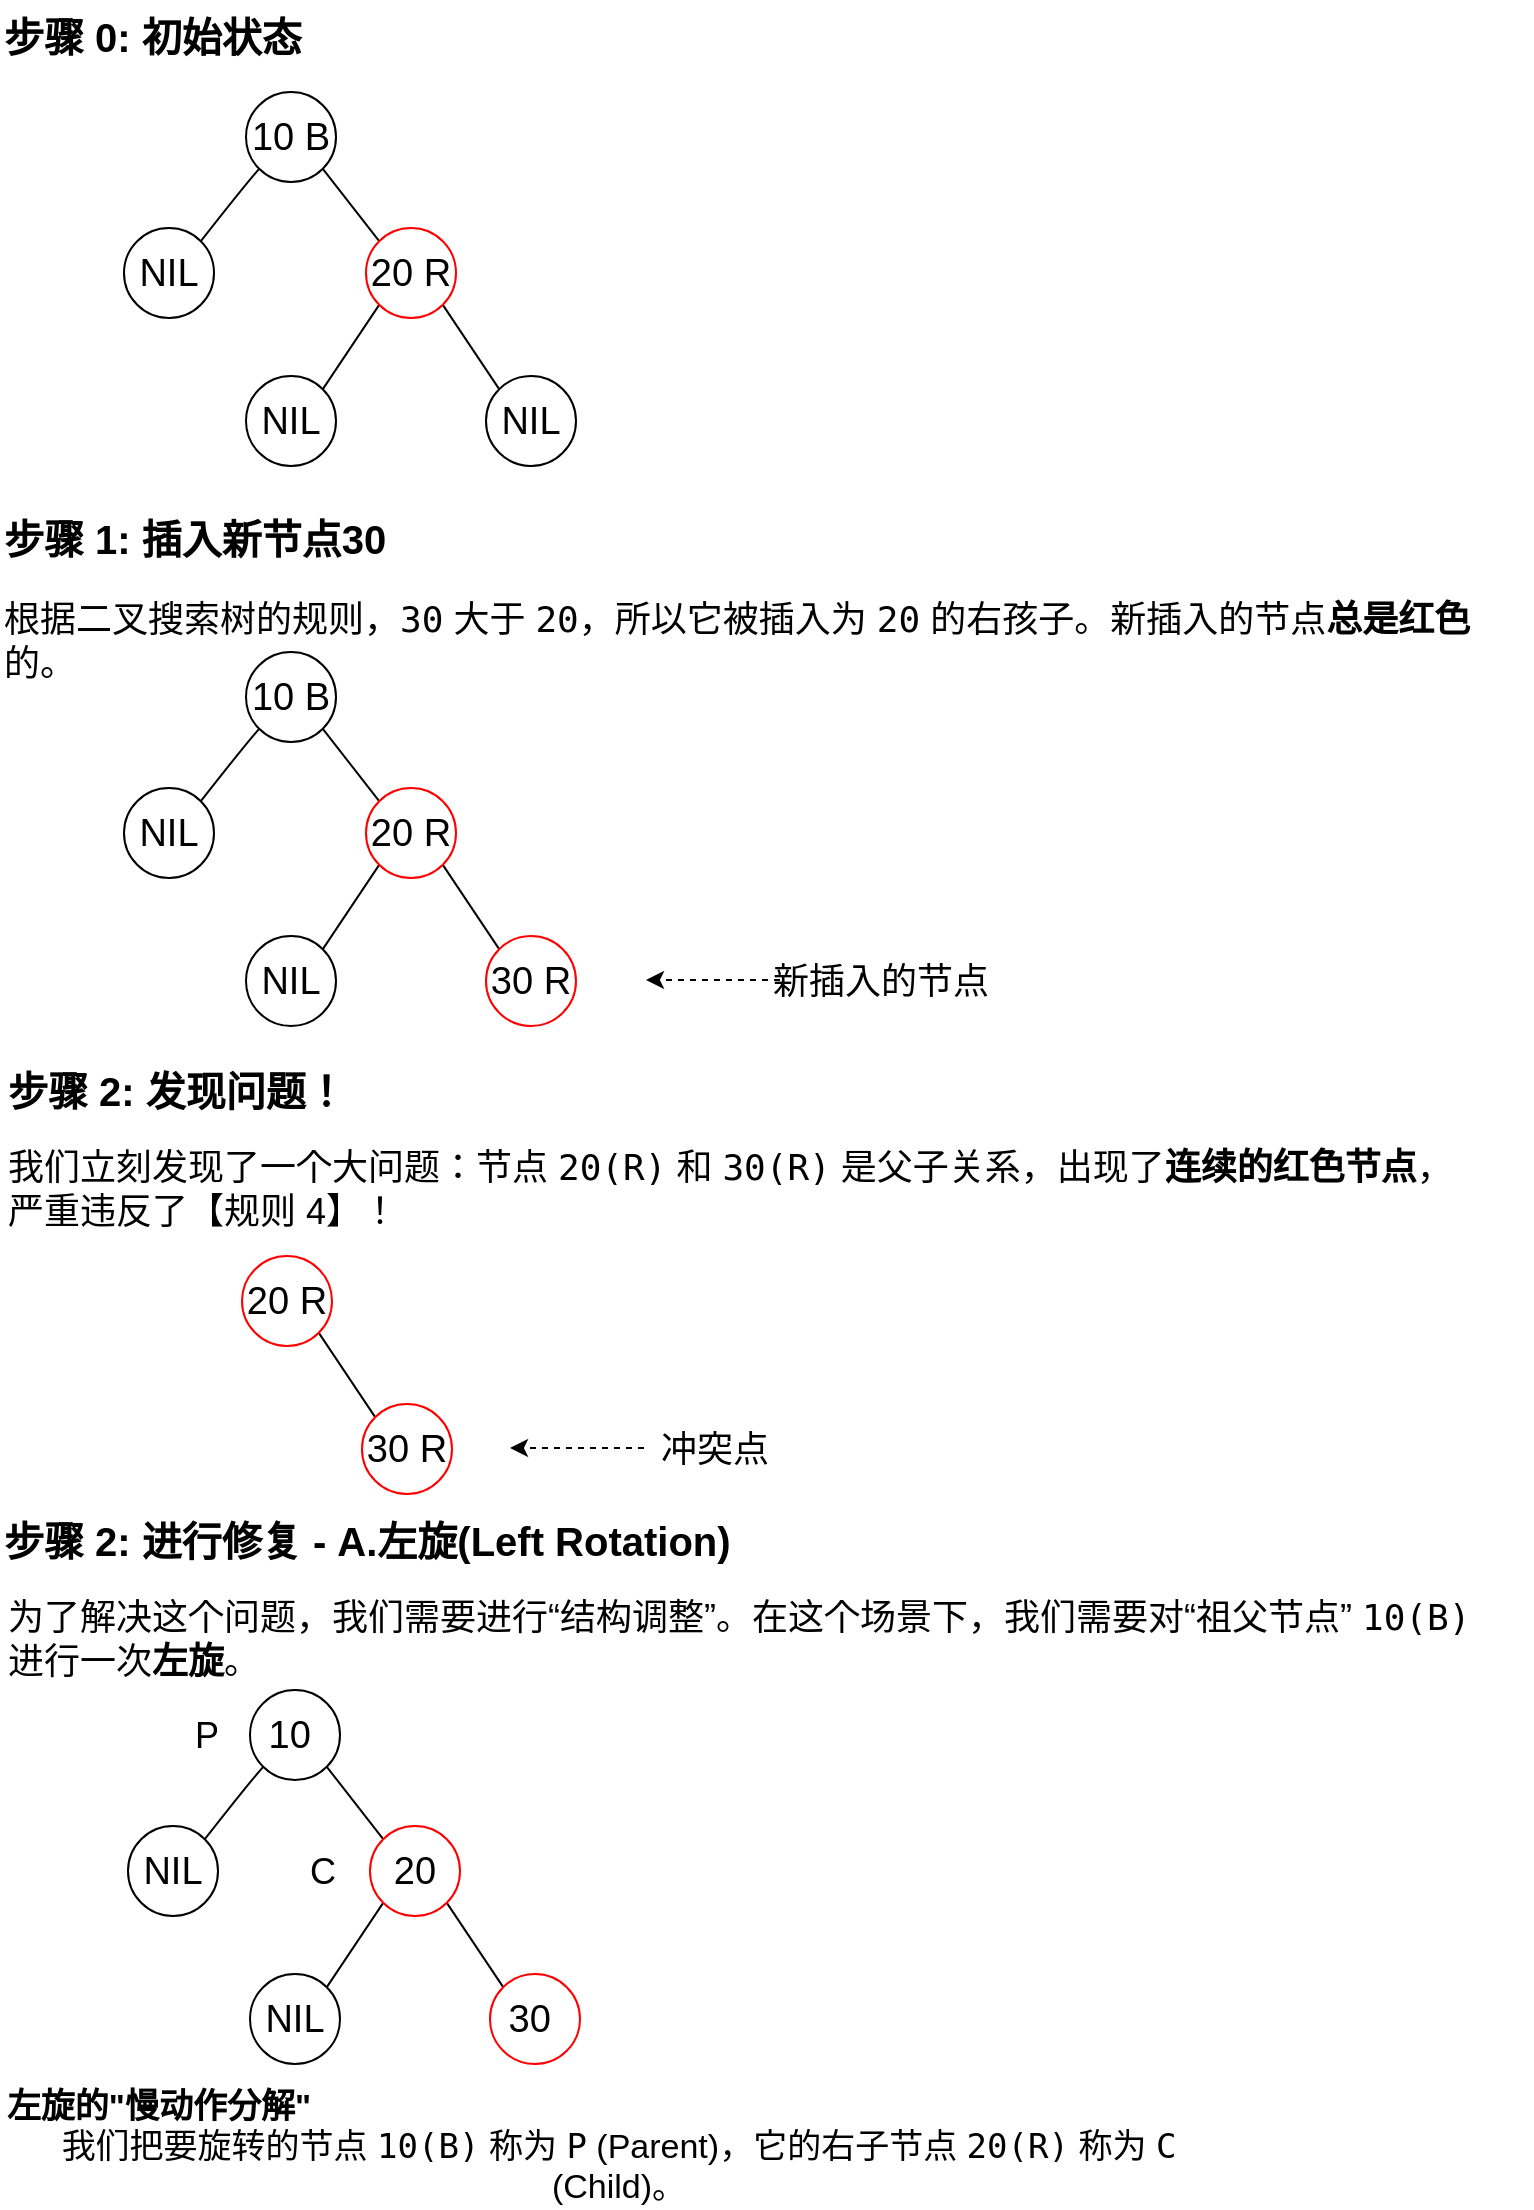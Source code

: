 <mxfile version="28.2.0">
  <diagram name="Page-1" id="nHJEmuUAwTtRUE0Qn9wt">
    <mxGraphModel dx="2058" dy="1146" grid="0" gridSize="10" guides="1" tooltips="1" connect="1" arrows="1" fold="1" page="1" pageScale="1" pageWidth="1920" pageHeight="1200" math="0" shadow="0">
      <root>
        <mxCell id="0" />
        <mxCell id="1" parent="0" />
        <mxCell id="6BaBqDEFsrnQINso-Ywb-1" style="rounded=0;orthogonalLoop=1;jettySize=auto;html=1;exitX=0;exitY=1;exitDx=0;exitDy=0;entryX=1;entryY=0;entryDx=0;entryDy=0;curved=1;strokeColor=default;fillColor=default;endArrow=none;endFill=0;" parent="1" source="6BaBqDEFsrnQINso-Ywb-3" target="6BaBqDEFsrnQINso-Ywb-4" edge="1">
          <mxGeometry relative="1" as="geometry">
            <Array as="points">
              <mxPoint x="196" y="144" />
            </Array>
          </mxGeometry>
        </mxCell>
        <mxCell id="6BaBqDEFsrnQINso-Ywb-2" style="rounded=0;orthogonalLoop=1;jettySize=auto;html=1;exitX=1;exitY=1;exitDx=0;exitDy=0;entryX=0;entryY=0;entryDx=0;entryDy=0;endArrow=none;endFill=0;" parent="1" source="6BaBqDEFsrnQINso-Ywb-3" target="6BaBqDEFsrnQINso-Ywb-5" edge="1">
          <mxGeometry relative="1" as="geometry" />
        </mxCell>
        <mxCell id="6BaBqDEFsrnQINso-Ywb-3" value="10 B" style="ellipse;whiteSpace=wrap;html=1;aspect=fixed;fontSize=19;" parent="1" vertex="1">
          <mxGeometry x="197" y="97" width="45" height="45" as="geometry" />
        </mxCell>
        <mxCell id="6BaBqDEFsrnQINso-Ywb-4" value="NIL" style="ellipse;whiteSpace=wrap;html=1;aspect=fixed;fontSize=19;strokeColor=light-dark(#000000,#EDEDED);" parent="1" vertex="1">
          <mxGeometry x="136" y="165" width="45" height="45" as="geometry" />
        </mxCell>
        <mxCell id="6BaBqDEFsrnQINso-Ywb-9" style="rounded=0;orthogonalLoop=1;jettySize=auto;html=1;exitX=0;exitY=1;exitDx=0;exitDy=0;entryX=1;entryY=0;entryDx=0;entryDy=0;endArrow=none;endFill=0;" parent="1" source="6BaBqDEFsrnQINso-Ywb-5" target="6BaBqDEFsrnQINso-Ywb-8" edge="1">
          <mxGeometry relative="1" as="geometry" />
        </mxCell>
        <mxCell id="6BaBqDEFsrnQINso-Ywb-10" style="rounded=0;orthogonalLoop=1;jettySize=auto;html=1;exitX=1;exitY=1;exitDx=0;exitDy=0;entryX=0;entryY=0;entryDx=0;entryDy=0;endArrow=none;endFill=0;" parent="1" source="6BaBqDEFsrnQINso-Ywb-5" target="6BaBqDEFsrnQINso-Ywb-7" edge="1">
          <mxGeometry relative="1" as="geometry" />
        </mxCell>
        <mxCell id="6BaBqDEFsrnQINso-Ywb-5" value="20 R" style="ellipse;whiteSpace=wrap;html=1;aspect=fixed;fontSize=19;strokeColor=light-dark(#ff0000, #ededed);" parent="1" vertex="1">
          <mxGeometry x="257" y="165" width="45" height="45" as="geometry" />
        </mxCell>
        <mxCell id="6BaBqDEFsrnQINso-Ywb-6" value="步骤 0: 初始状态" style="text;whiteSpace=wrap;html=1;fontSize=20;fontStyle=1" parent="1" vertex="1">
          <mxGeometry x="74" y="51" width="244" height="36" as="geometry" />
        </mxCell>
        <mxCell id="6BaBqDEFsrnQINso-Ywb-7" value="NIL" style="ellipse;whiteSpace=wrap;html=1;aspect=fixed;fontSize=19;strokeColor=light-dark(#000000,#EDEDED);" parent="1" vertex="1">
          <mxGeometry x="317" y="239" width="45" height="45" as="geometry" />
        </mxCell>
        <mxCell id="6BaBqDEFsrnQINso-Ywb-8" value="NIL" style="ellipse;whiteSpace=wrap;html=1;aspect=fixed;fontSize=19;strokeColor=light-dark(#000000,#EDEDED);" parent="1" vertex="1">
          <mxGeometry x="197" y="239" width="45" height="45" as="geometry" />
        </mxCell>
        <mxCell id="6BaBqDEFsrnQINso-Ywb-11" value="步骤 1: 插入新节点30" style="text;whiteSpace=wrap;html=1;fontSize=20;fontStyle=1" parent="1" vertex="1">
          <mxGeometry x="74" y="302" width="244" height="36" as="geometry" />
        </mxCell>
        <mxCell id="6BaBqDEFsrnQINso-Ywb-13" value="根据二叉搜索树的规则，&lt;code&gt;30&lt;/code&gt; 大于 &lt;code&gt;20&lt;/code&gt;，所以它被插入为 &lt;code&gt;20&lt;/code&gt; 的右孩子。新插入的节点&lt;b&gt;总是红色&lt;/b&gt;的。" style="text;whiteSpace=wrap;html=1;fontSize=18;" parent="1" vertex="1">
          <mxGeometry x="74" y="343" width="766" height="36" as="geometry" />
        </mxCell>
        <mxCell id="6BaBqDEFsrnQINso-Ywb-15" style="rounded=0;orthogonalLoop=1;jettySize=auto;html=1;exitX=0;exitY=1;exitDx=0;exitDy=0;entryX=1;entryY=0;entryDx=0;entryDy=0;curved=1;strokeColor=default;fillColor=default;endArrow=none;endFill=0;" parent="1" source="6BaBqDEFsrnQINso-Ywb-17" target="6BaBqDEFsrnQINso-Ywb-18" edge="1">
          <mxGeometry relative="1" as="geometry">
            <Array as="points">
              <mxPoint x="196" y="424" />
            </Array>
          </mxGeometry>
        </mxCell>
        <mxCell id="6BaBqDEFsrnQINso-Ywb-16" style="rounded=0;orthogonalLoop=1;jettySize=auto;html=1;exitX=1;exitY=1;exitDx=0;exitDy=0;entryX=0;entryY=0;entryDx=0;entryDy=0;endArrow=none;endFill=0;" parent="1" source="6BaBqDEFsrnQINso-Ywb-17" target="6BaBqDEFsrnQINso-Ywb-21" edge="1">
          <mxGeometry relative="1" as="geometry" />
        </mxCell>
        <mxCell id="6BaBqDEFsrnQINso-Ywb-17" value="10 B" style="ellipse;whiteSpace=wrap;html=1;aspect=fixed;fontSize=19;" parent="1" vertex="1">
          <mxGeometry x="197" y="377" width="45" height="45" as="geometry" />
        </mxCell>
        <mxCell id="6BaBqDEFsrnQINso-Ywb-18" value="NIL" style="ellipse;whiteSpace=wrap;html=1;aspect=fixed;fontSize=19;strokeColor=light-dark(#000000,#EDEDED);" parent="1" vertex="1">
          <mxGeometry x="136" y="445" width="45" height="45" as="geometry" />
        </mxCell>
        <mxCell id="6BaBqDEFsrnQINso-Ywb-19" style="rounded=0;orthogonalLoop=1;jettySize=auto;html=1;exitX=0;exitY=1;exitDx=0;exitDy=0;entryX=1;entryY=0;entryDx=0;entryDy=0;endArrow=none;endFill=0;" parent="1" source="6BaBqDEFsrnQINso-Ywb-21" target="6BaBqDEFsrnQINso-Ywb-23" edge="1">
          <mxGeometry relative="1" as="geometry" />
        </mxCell>
        <mxCell id="6BaBqDEFsrnQINso-Ywb-20" style="rounded=0;orthogonalLoop=1;jettySize=auto;html=1;exitX=1;exitY=1;exitDx=0;exitDy=0;entryX=0;entryY=0;entryDx=0;entryDy=0;endArrow=none;endFill=0;" parent="1" source="6BaBqDEFsrnQINso-Ywb-21" target="6BaBqDEFsrnQINso-Ywb-22" edge="1">
          <mxGeometry relative="1" as="geometry" />
        </mxCell>
        <mxCell id="6BaBqDEFsrnQINso-Ywb-21" value="20 R" style="ellipse;whiteSpace=wrap;html=1;aspect=fixed;fontSize=19;strokeColor=light-dark(#ff0000, #ededed);" parent="1" vertex="1">
          <mxGeometry x="257" y="445" width="45" height="45" as="geometry" />
        </mxCell>
        <mxCell id="6BaBqDEFsrnQINso-Ywb-22" value="30 R" style="ellipse;whiteSpace=wrap;html=1;aspect=fixed;fontSize=19;strokeColor=light-dark(#ff0000, #EDEDED);" parent="1" vertex="1">
          <mxGeometry x="317" y="519" width="45" height="45" as="geometry" />
        </mxCell>
        <mxCell id="6BaBqDEFsrnQINso-Ywb-23" value="NIL" style="ellipse;whiteSpace=wrap;html=1;aspect=fixed;fontSize=19;strokeColor=light-dark(#000000,#EDEDED);" parent="1" vertex="1">
          <mxGeometry x="197" y="519" width="45" height="45" as="geometry" />
        </mxCell>
        <mxCell id="6BaBqDEFsrnQINso-Ywb-24" value="新插入的节点" style="text;html=1;align=center;verticalAlign=middle;whiteSpace=wrap;rounded=0;fontSize=18;" parent="1" vertex="1">
          <mxGeometry x="454" y="526.5" width="121" height="30" as="geometry" />
        </mxCell>
        <mxCell id="6BaBqDEFsrnQINso-Ywb-25" value="" style="endArrow=classic;html=1;rounded=0;dashed=1;" parent="1" edge="1">
          <mxGeometry width="50" height="50" relative="1" as="geometry">
            <mxPoint x="464" y="541" as="sourcePoint" />
            <mxPoint x="397" y="541" as="targetPoint" />
          </mxGeometry>
        </mxCell>
        <mxCell id="6BaBqDEFsrnQINso-Ywb-26" value="步骤 2: 发现问题！" style="text;whiteSpace=wrap;html=1;fontSize=20;fontStyle=1" parent="1" vertex="1">
          <mxGeometry x="76" y="578" width="190" height="36" as="geometry" />
        </mxCell>
        <mxCell id="6BaBqDEFsrnQINso-Ywb-27" value="我们立刻发现了一个大问题：节点 &lt;code&gt;20(R)&lt;/code&gt; 和 &lt;code&gt;30(R)&lt;/code&gt; 是父子关系，出现了&lt;b&gt;连续的红色节点&lt;/b&gt;，严重违反了【规则 4】！" style="text;whiteSpace=wrap;html=1;fontSize=18;" parent="1" vertex="1">
          <mxGeometry x="76" y="617" width="741" height="51" as="geometry" />
        </mxCell>
        <mxCell id="6BaBqDEFsrnQINso-Ywb-28" style="rounded=0;orthogonalLoop=1;jettySize=auto;html=1;exitX=1;exitY=1;exitDx=0;exitDy=0;entryX=0;entryY=0;entryDx=0;entryDy=0;endArrow=none;endFill=0;" parent="1" source="6BaBqDEFsrnQINso-Ywb-29" target="6BaBqDEFsrnQINso-Ywb-30" edge="1">
          <mxGeometry relative="1" as="geometry" />
        </mxCell>
        <mxCell id="6BaBqDEFsrnQINso-Ywb-29" value="20 R" style="ellipse;whiteSpace=wrap;html=1;aspect=fixed;fontSize=19;strokeColor=light-dark(#ff0000, #ededed);" parent="1" vertex="1">
          <mxGeometry x="195" y="679" width="45" height="45" as="geometry" />
        </mxCell>
        <mxCell id="6BaBqDEFsrnQINso-Ywb-30" value="30 R" style="ellipse;whiteSpace=wrap;html=1;aspect=fixed;fontSize=19;strokeColor=light-dark(#ff0000, #EDEDED);" parent="1" vertex="1">
          <mxGeometry x="255" y="753" width="45" height="45" as="geometry" />
        </mxCell>
        <mxCell id="6BaBqDEFsrnQINso-Ywb-31" value="冲突点" style="text;html=1;align=center;verticalAlign=middle;whiteSpace=wrap;rounded=0;fontSize=18;" parent="1" vertex="1">
          <mxGeometry x="386" y="760.5" width="91" height="30" as="geometry" />
        </mxCell>
        <mxCell id="6BaBqDEFsrnQINso-Ywb-32" value="" style="endArrow=classic;html=1;rounded=0;dashed=1;" parent="1" edge="1">
          <mxGeometry width="50" height="50" relative="1" as="geometry">
            <mxPoint x="396" y="775" as="sourcePoint" />
            <mxPoint x="329" y="775" as="targetPoint" />
          </mxGeometry>
        </mxCell>
        <mxCell id="6BaBqDEFsrnQINso-Ywb-33" value="步骤 2: 进行修复 - A.左旋(Left Rotation)" style="text;whiteSpace=wrap;html=1;fontSize=20;fontStyle=1" parent="1" vertex="1">
          <mxGeometry x="74" y="803" width="436" height="36" as="geometry" />
        </mxCell>
        <mxCell id="6BaBqDEFsrnQINso-Ywb-34" value="为了解决这个问题，我们需要进行“结构调整”。在这个场景下，我们需要对“祖父节点” &lt;code&gt;10(B)&lt;/code&gt; 进行一次&lt;b&gt;左旋&lt;/b&gt;。" style="text;whiteSpace=wrap;html=1;fontSize=18;" parent="1" vertex="1">
          <mxGeometry x="76" y="842" width="747" height="51" as="geometry" />
        </mxCell>
        <mxCell id="gFN2gHEbL0fVCTJnLRh3-1" style="rounded=0;orthogonalLoop=1;jettySize=auto;html=1;exitX=0;exitY=1;exitDx=0;exitDy=0;entryX=1;entryY=0;entryDx=0;entryDy=0;curved=1;strokeColor=default;fillColor=default;endArrow=none;endFill=0;" edge="1" parent="1" source="gFN2gHEbL0fVCTJnLRh3-3" target="gFN2gHEbL0fVCTJnLRh3-4">
          <mxGeometry relative="1" as="geometry">
            <Array as="points">
              <mxPoint x="198" y="943" />
            </Array>
          </mxGeometry>
        </mxCell>
        <mxCell id="gFN2gHEbL0fVCTJnLRh3-2" style="rounded=0;orthogonalLoop=1;jettySize=auto;html=1;exitX=1;exitY=1;exitDx=0;exitDy=0;entryX=0;entryY=0;entryDx=0;entryDy=0;endArrow=none;endFill=0;" edge="1" parent="1" source="gFN2gHEbL0fVCTJnLRh3-3" target="gFN2gHEbL0fVCTJnLRh3-7">
          <mxGeometry relative="1" as="geometry" />
        </mxCell>
        <mxCell id="gFN2gHEbL0fVCTJnLRh3-3" value="10&amp;nbsp;" style="ellipse;whiteSpace=wrap;html=1;aspect=fixed;fontSize=19;" vertex="1" parent="1">
          <mxGeometry x="199" y="896" width="45" height="45" as="geometry" />
        </mxCell>
        <mxCell id="gFN2gHEbL0fVCTJnLRh3-4" value="NIL" style="ellipse;whiteSpace=wrap;html=1;aspect=fixed;fontSize=19;strokeColor=light-dark(#000000,#EDEDED);" vertex="1" parent="1">
          <mxGeometry x="138" y="964" width="45" height="45" as="geometry" />
        </mxCell>
        <mxCell id="gFN2gHEbL0fVCTJnLRh3-5" style="rounded=0;orthogonalLoop=1;jettySize=auto;html=1;exitX=0;exitY=1;exitDx=0;exitDy=0;entryX=1;entryY=0;entryDx=0;entryDy=0;endArrow=none;endFill=0;" edge="1" parent="1" source="gFN2gHEbL0fVCTJnLRh3-7" target="gFN2gHEbL0fVCTJnLRh3-9">
          <mxGeometry relative="1" as="geometry" />
        </mxCell>
        <mxCell id="gFN2gHEbL0fVCTJnLRh3-6" style="rounded=0;orthogonalLoop=1;jettySize=auto;html=1;exitX=1;exitY=1;exitDx=0;exitDy=0;entryX=0;entryY=0;entryDx=0;entryDy=0;endArrow=none;endFill=0;" edge="1" parent="1" source="gFN2gHEbL0fVCTJnLRh3-7" target="gFN2gHEbL0fVCTJnLRh3-8">
          <mxGeometry relative="1" as="geometry" />
        </mxCell>
        <mxCell id="gFN2gHEbL0fVCTJnLRh3-7" value="20" style="ellipse;whiteSpace=wrap;html=1;aspect=fixed;fontSize=19;strokeColor=light-dark(#ff0000, #ededed);" vertex="1" parent="1">
          <mxGeometry x="259" y="964" width="45" height="45" as="geometry" />
        </mxCell>
        <mxCell id="gFN2gHEbL0fVCTJnLRh3-8" value="30&amp;nbsp;" style="ellipse;whiteSpace=wrap;html=1;aspect=fixed;fontSize=19;strokeColor=light-dark(#ff0000, #EDEDED);" vertex="1" parent="1">
          <mxGeometry x="319" y="1038" width="45" height="45" as="geometry" />
        </mxCell>
        <mxCell id="gFN2gHEbL0fVCTJnLRh3-9" value="NIL" style="ellipse;whiteSpace=wrap;html=1;aspect=fixed;fontSize=19;strokeColor=light-dark(#000000,#EDEDED);" vertex="1" parent="1">
          <mxGeometry x="199" y="1038" width="45" height="45" as="geometry" />
        </mxCell>
        <mxCell id="gFN2gHEbL0fVCTJnLRh3-10" value="P" style="text;html=1;align=center;verticalAlign=middle;whiteSpace=wrap;rounded=0;fontSize=18;" vertex="1" parent="1">
          <mxGeometry x="158" y="906.5" width="39" height="24" as="geometry" />
        </mxCell>
        <mxCell id="gFN2gHEbL0fVCTJnLRh3-11" value="C" style="text;html=1;align=center;verticalAlign=middle;whiteSpace=wrap;rounded=0;fontSize=18;" vertex="1" parent="1">
          <mxGeometry x="216" y="974.5" width="39" height="24" as="geometry" />
        </mxCell>
        <mxCell id="gFN2gHEbL0fVCTJnLRh3-13" value="左旋的&quot;慢动作分解&quot;" style="text;html=1;align=center;verticalAlign=middle;whiteSpace=wrap;rounded=0;fontSize=17;fontStyle=1" vertex="1" parent="1">
          <mxGeometry x="74" y="1092" width="159" height="26" as="geometry" />
        </mxCell>
        <mxCell id="gFN2gHEbL0fVCTJnLRh3-14" value="我们把要旋转的节点 &lt;code&gt;10(B)&lt;/code&gt; 称为 &lt;code&gt;P&lt;/code&gt; (Parent)，它的右子节点 &lt;code&gt;20(R)&lt;/code&gt; 称为 &lt;code&gt;C&lt;/code&gt; (Child)。" style="text;html=1;align=center;verticalAlign=middle;whiteSpace=wrap;rounded=0;fontSize=17;" vertex="1" parent="1">
          <mxGeometry x="74" y="1121" width="619" height="26" as="geometry" />
        </mxCell>
      </root>
    </mxGraphModel>
  </diagram>
</mxfile>
